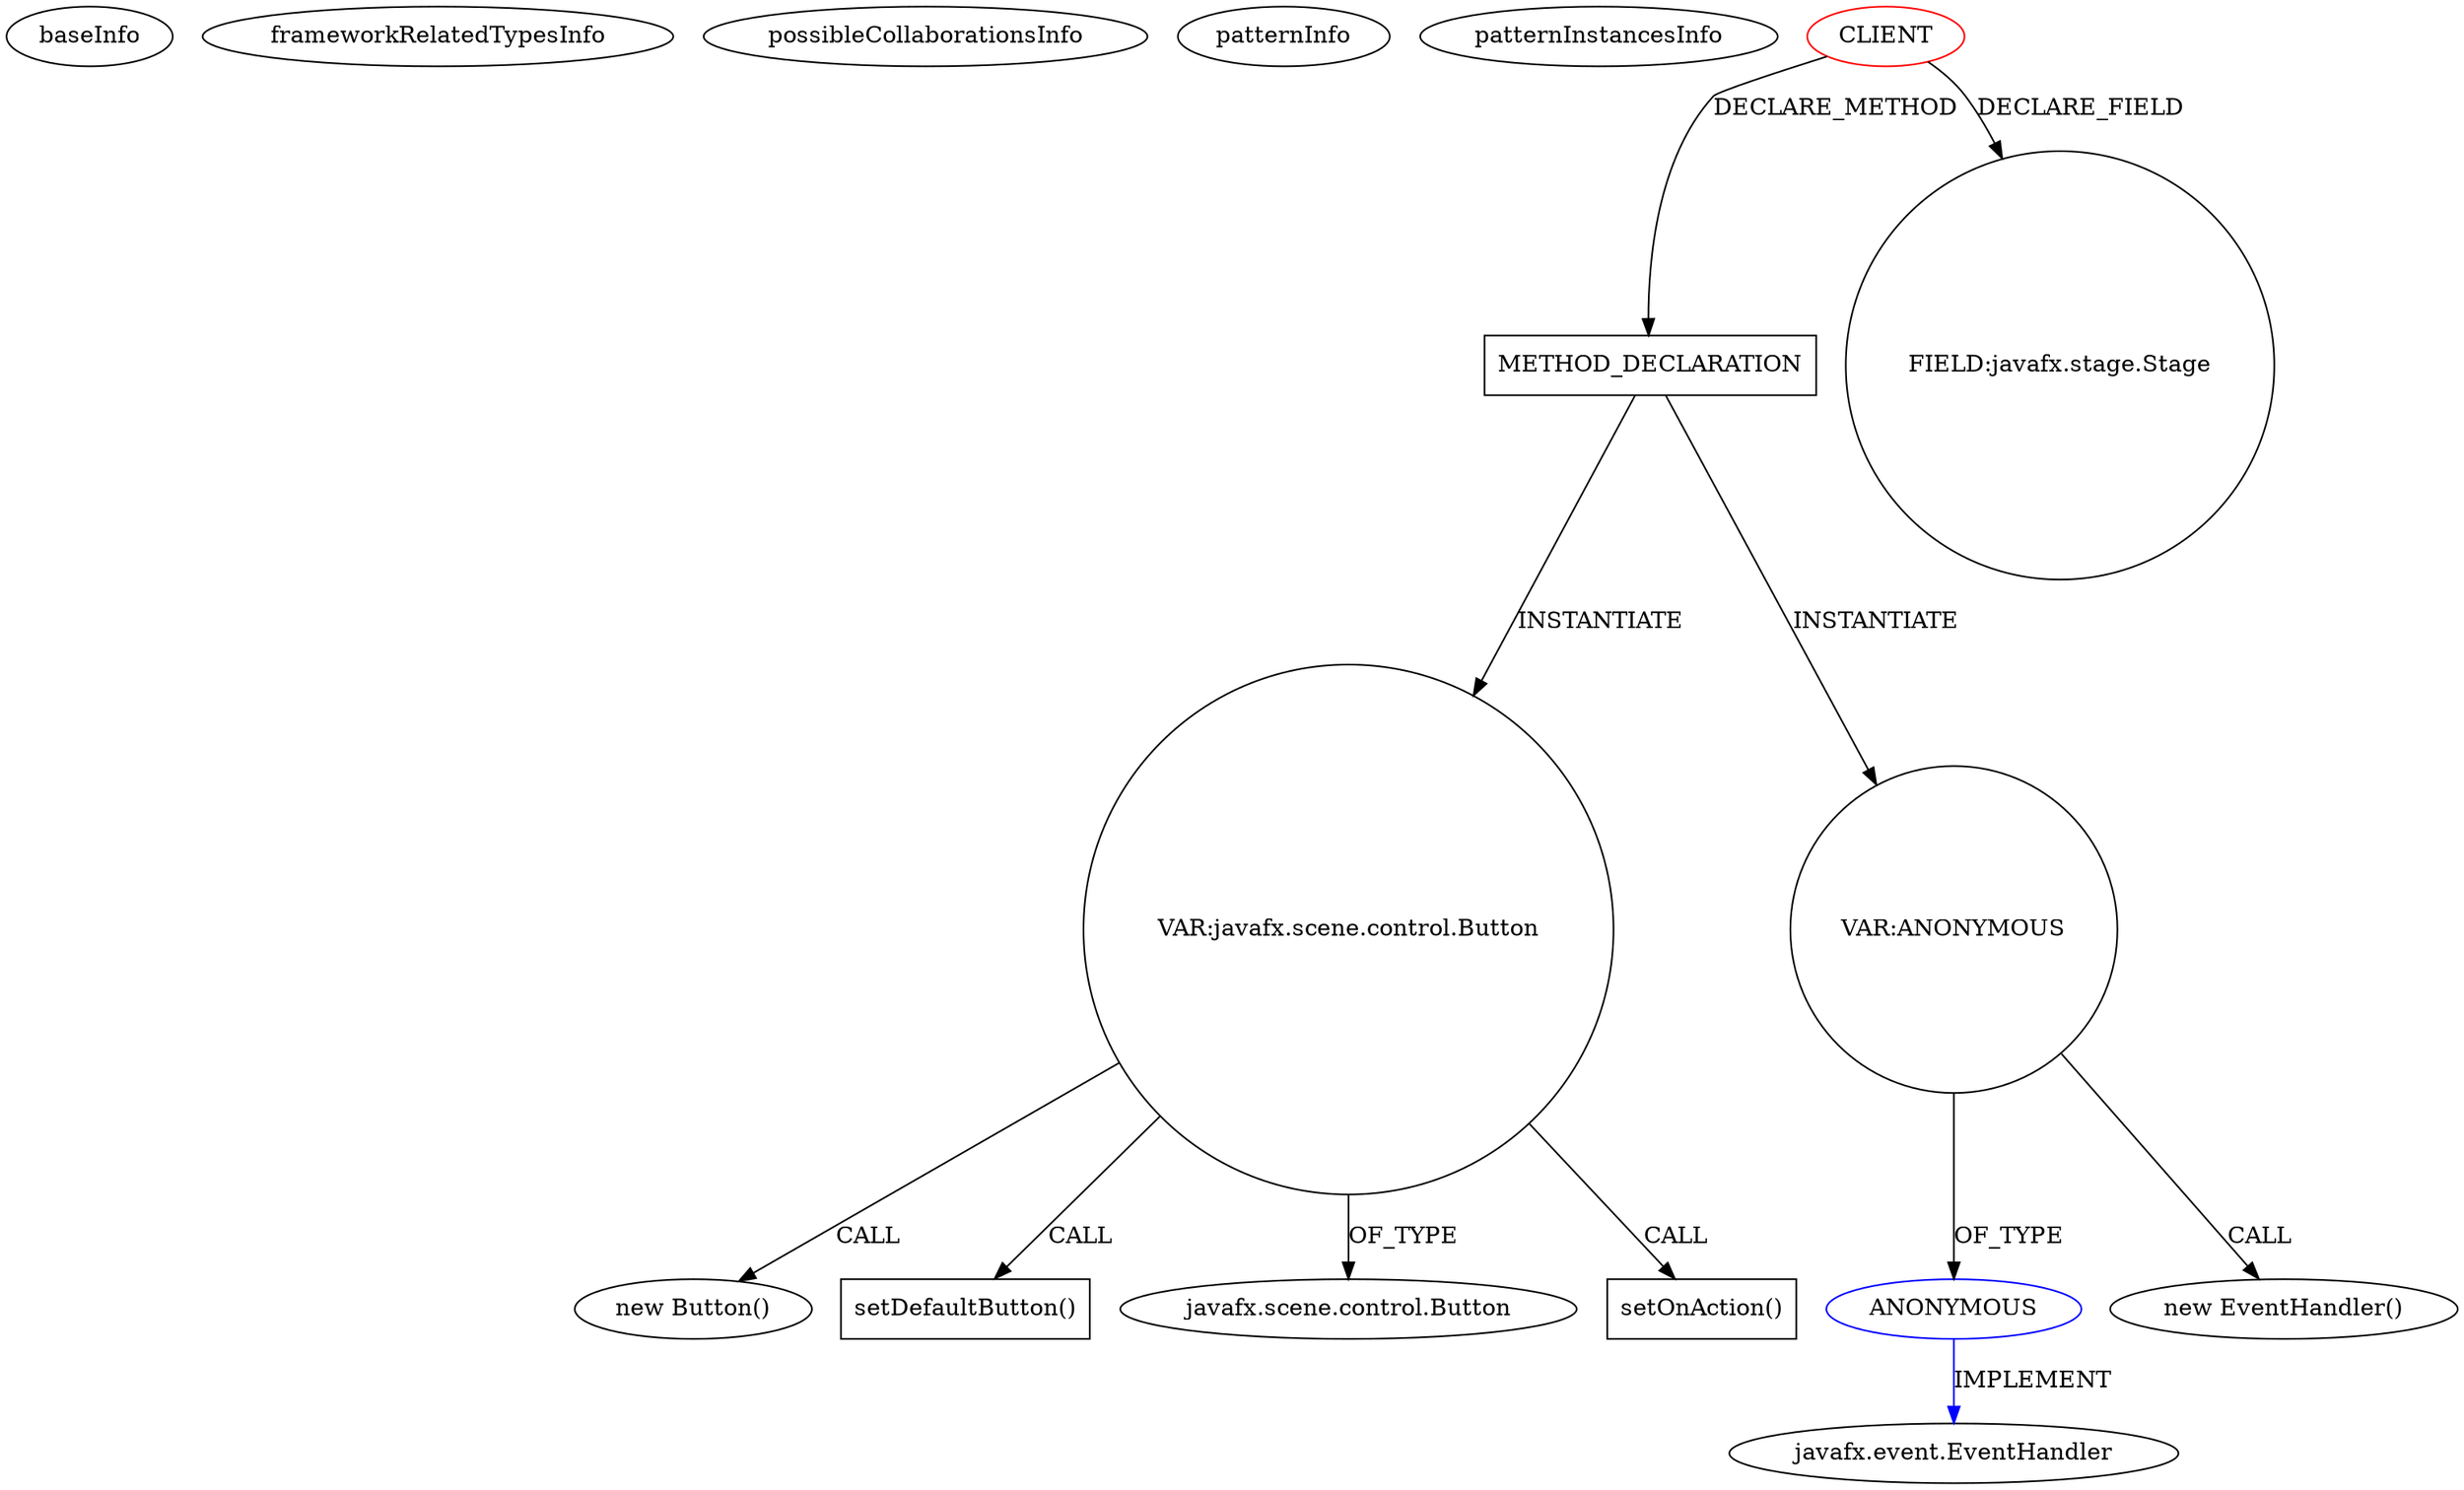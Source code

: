 digraph {
baseInfo[graphId=314,category="pattern",isAnonymous=false,possibleRelation=false]
frameworkRelatedTypesInfo[]
possibleCollaborationsInfo[]
patternInfo[frequency=2.0,patternRootClient=0]
patternInstancesInfo[0="joelburget-miftiwac~/joelburget-miftiwac/miftiwac-master/src/MIFTIWAC.java~MIFTIWAC~3348",1="bjornbil-reservatie~/bjornbil-reservatie/reservatie-master/ReservatieKommaFinal/src/dialogFX/DialogFX.java~DialogFX~2197"]
16[label="new Button()",vertexType="CONSTRUCTOR_CALL",isFrameworkType=false]
17[label="VAR:javafx.scene.control.Button",vertexType="VARIABLE_EXPRESION",isFrameworkType=false,shape=circle]
20[label="setDefaultButton()",vertexType="INSIDE_CALL",isFrameworkType=false,shape=box]
15[label="METHOD_DECLARATION",vertexType="CLIENT_METHOD_DECLARATION",isFrameworkType=false,shape=box]
0[label="CLIENT",vertexType="ROOT_CLIENT_CLASS_DECLARATION",isFrameworkType=false,color=red]
12[label="FIELD:javafx.stage.Stage",vertexType="FIELD_DECLARATION",isFrameworkType=false,shape=circle]
18[label="javafx.scene.control.Button",vertexType="FRAMEWORK_CLASS_TYPE",isFrameworkType=false]
31[label="VAR:ANONYMOUS",vertexType="VARIABLE_EXPRESION",isFrameworkType=false,shape=circle]
32[label="ANONYMOUS",vertexType="REFERENCE_ANONYMOUS_DECLARATION",isFrameworkType=false,color=blue]
30[label="new EventHandler()",vertexType="CONSTRUCTOR_CALL",isFrameworkType=false]
33[label="javafx.event.EventHandler",vertexType="FRAMEWORK_INTERFACE_TYPE",isFrameworkType=false]
29[label="setOnAction()",vertexType="INSIDE_CALL",isFrameworkType=false,shape=box]
17->16[label="CALL"]
15->17[label="INSTANTIATE"]
15->31[label="INSTANTIATE"]
0->12[label="DECLARE_FIELD"]
17->20[label="CALL"]
31->30[label="CALL"]
31->32[label="OF_TYPE"]
17->18[label="OF_TYPE"]
17->29[label="CALL"]
0->15[label="DECLARE_METHOD"]
32->33[label="IMPLEMENT",color=blue]
}
